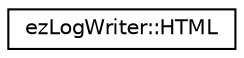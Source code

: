 digraph "Graphical Class Hierarchy"
{
 // LATEX_PDF_SIZE
  edge [fontname="Helvetica",fontsize="10",labelfontname="Helvetica",labelfontsize="10"];
  node [fontname="Helvetica",fontsize="10",shape=record];
  rankdir="LR";
  Node0 [label="ezLogWriter::HTML",height=0.2,width=0.4,color="black", fillcolor="white", style="filled",URL="$d5/d7e/classez_log_writer_1_1_h_t_m_l.htm",tooltip="A log writer that writes out log messages to an HTML file."];
}
